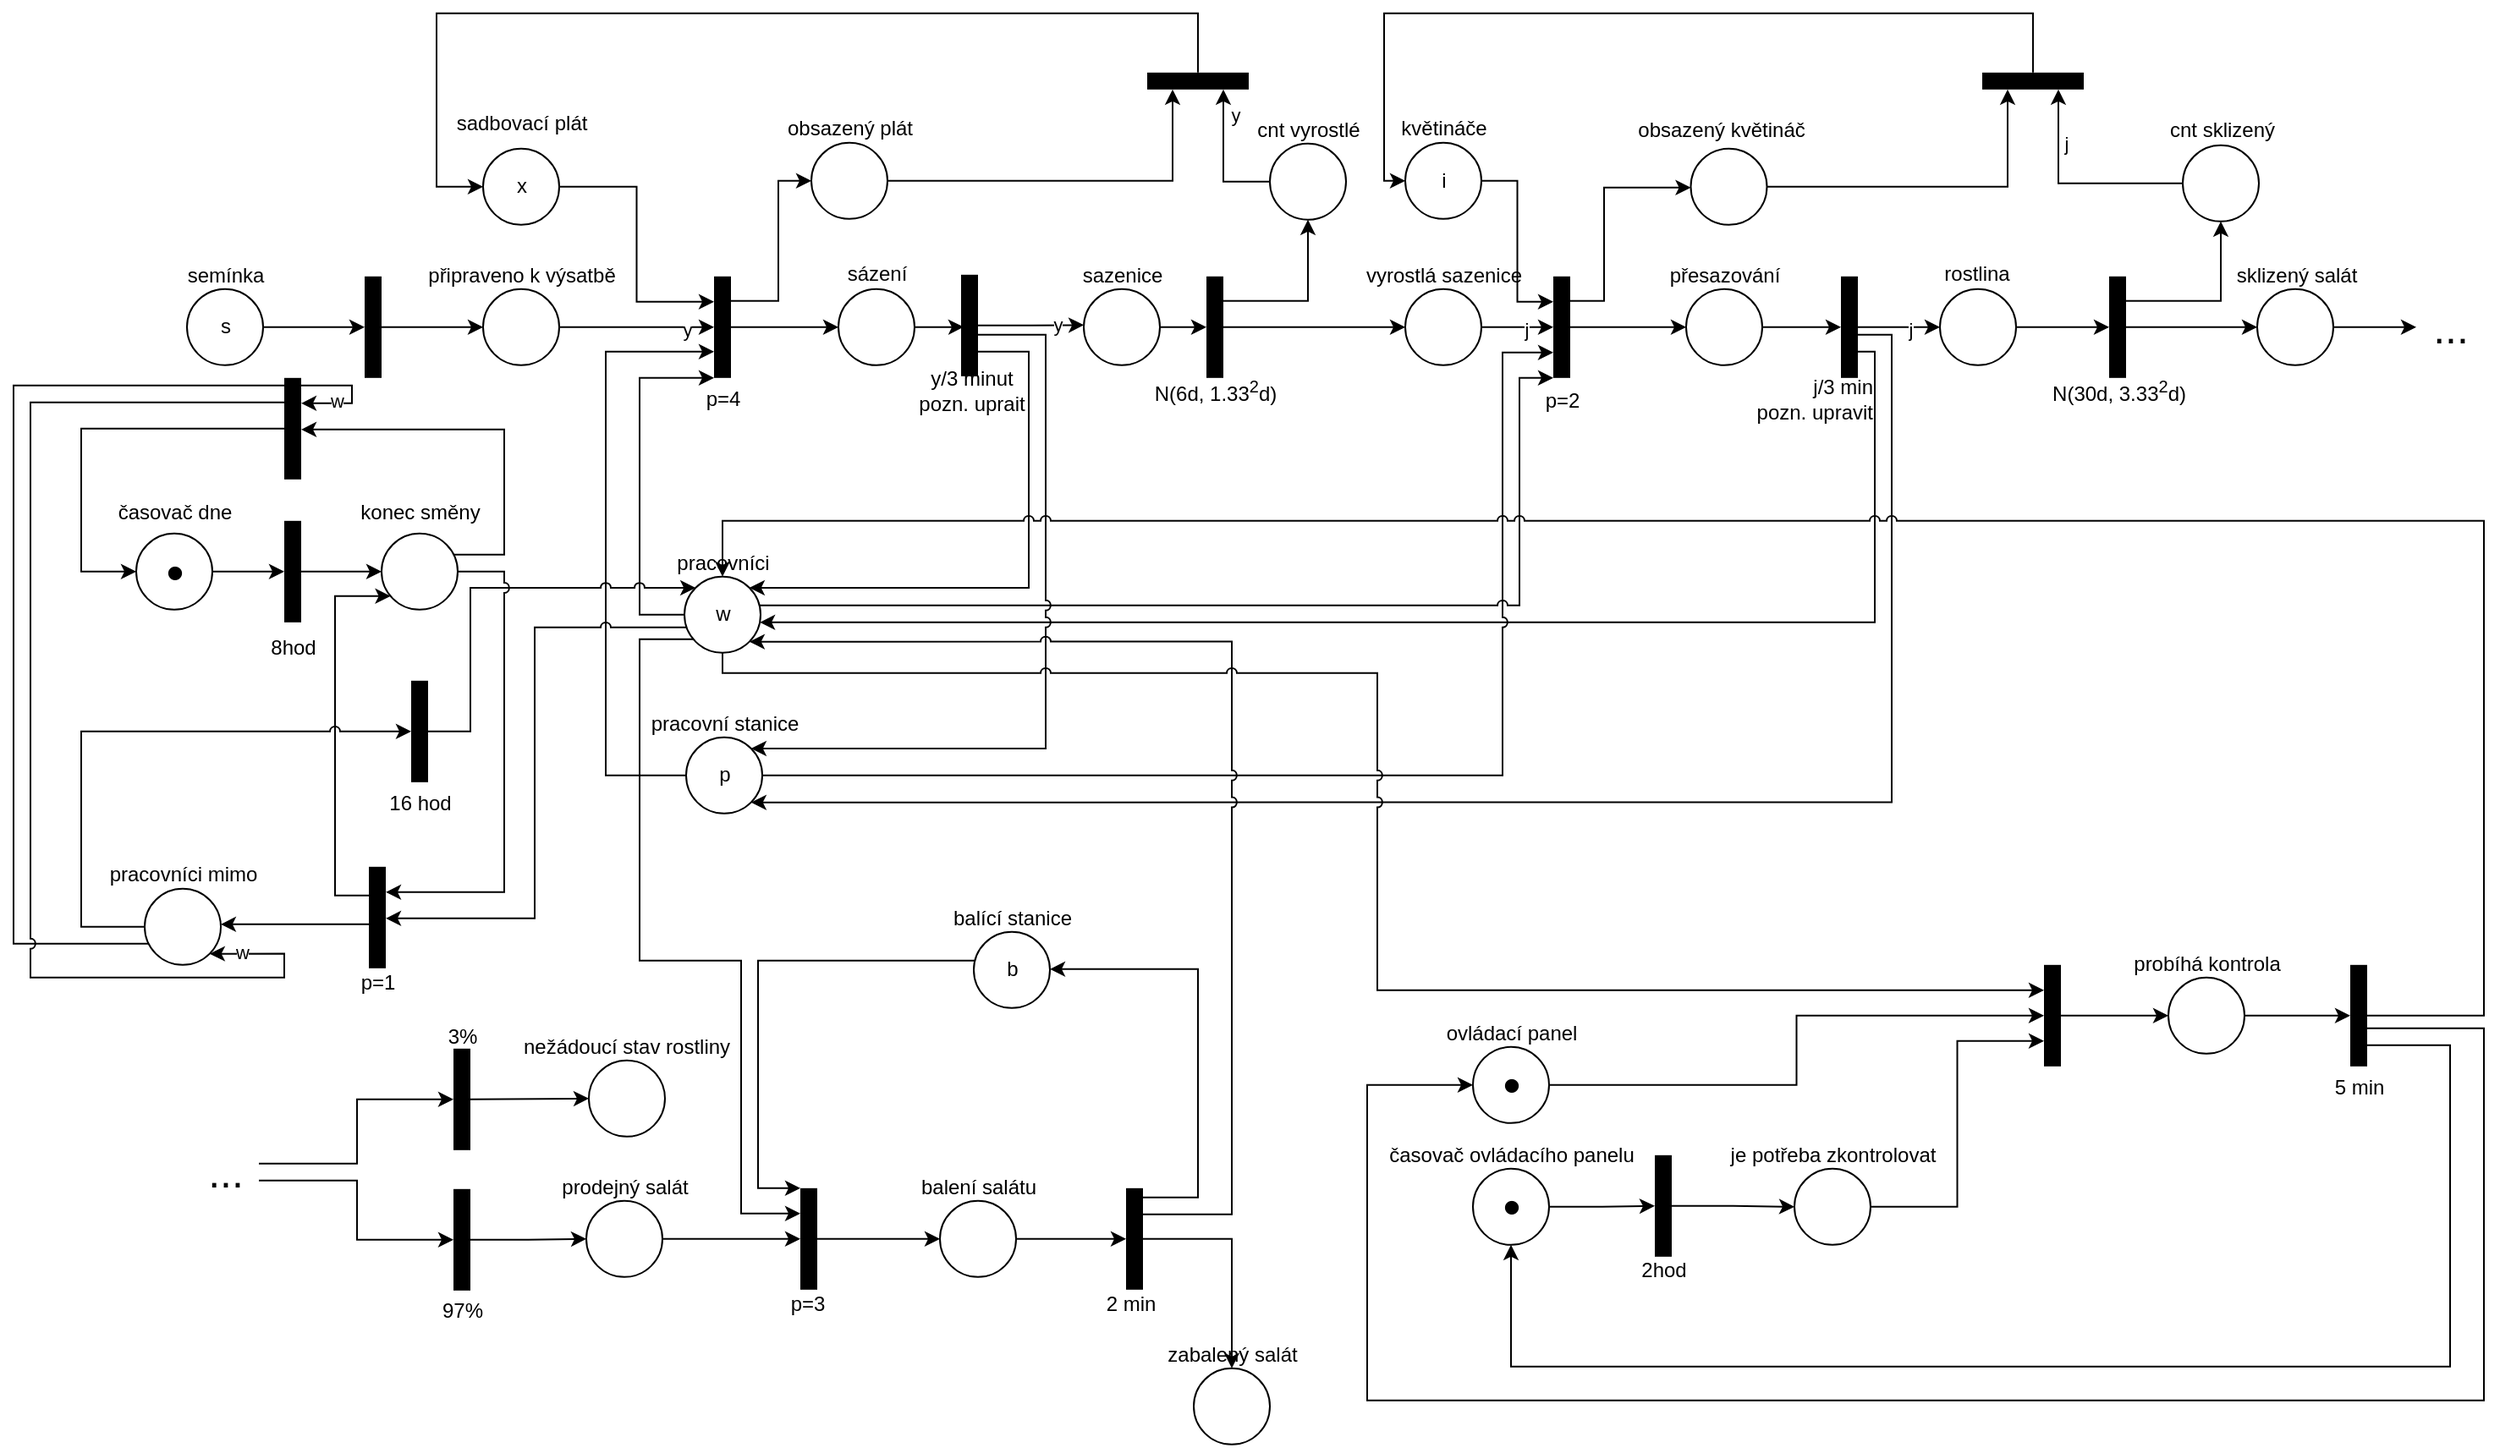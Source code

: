 <mxfile version="24.7.17">
  <diagram name="Page-1" id="SlOQxHc1ZeIWnJ3YO5iF">
    <mxGraphModel dx="2607" dy="1535" grid="1" gridSize="10" guides="1" tooltips="1" connect="1" arrows="1" fold="1" page="1" pageScale="1" pageWidth="827" pageHeight="1169" math="0" shadow="0">
      <root>
        <mxCell id="0" />
        <mxCell id="1" parent="0" />
        <mxCell id="0iJL2fDYfF9RaZBV5AV_-18" style="edgeStyle=orthogonalEdgeStyle;rounded=0;orthogonalLoop=1;jettySize=auto;html=1;entryX=0;entryY=0.5;entryDx=0;entryDy=0;" parent="1" source="9cqDlCr2pAgiw4tXtKMy-4" target="0iJL2fDYfF9RaZBV5AV_-17" edge="1">
          <mxGeometry relative="1" as="geometry" />
        </mxCell>
        <mxCell id="0iJL2fDYfF9RaZBV5AV_-23" value="y" style="edgeLabel;html=1;align=center;verticalAlign=middle;resizable=0;points=[];" parent="0iJL2fDYfF9RaZBV5AV_-18" vertex="1" connectable="0">
          <mxGeometry x="-0.13" y="1" relative="1" as="geometry">
            <mxPoint x="35" y="2" as="offset" />
          </mxGeometry>
        </mxCell>
        <mxCell id="0iJL2fDYfF9RaZBV5AV_-14" style="edgeStyle=orthogonalEdgeStyle;rounded=0;orthogonalLoop=1;jettySize=auto;html=1;entryX=0;entryY=0.5;entryDx=0;entryDy=0;" parent="1" source="0iJL2fDYfF9RaZBV5AV_-1" target="9cqDlCr2pAgiw4tXtKMy-4" edge="1">
          <mxGeometry relative="1" as="geometry" />
        </mxCell>
        <mxCell id="0iJL2fDYfF9RaZBV5AV_-1" value="" style="rounded=0;whiteSpace=wrap;html=1;strokeColor=none;fillColor=#000000;" parent="1" vertex="1">
          <mxGeometry x="297.5" y="317.41" width="10" height="60" as="geometry" />
        </mxCell>
        <mxCell id="0iJL2fDYfF9RaZBV5AV_-12" style="edgeStyle=orthogonalEdgeStyle;rounded=0;orthogonalLoop=1;jettySize=auto;html=1;entryX=0;entryY=0.5;entryDx=0;entryDy=0;" parent="1" source="0iJL2fDYfF9RaZBV5AV_-9" target="0iJL2fDYfF9RaZBV5AV_-1" edge="1">
          <mxGeometry relative="1" as="geometry" />
        </mxCell>
        <mxCell id="vZztJzxUSOSGPUS0iBEc-10" style="edgeStyle=orthogonalEdgeStyle;rounded=0;orthogonalLoop=1;jettySize=auto;html=1;entryX=0;entryY=0.5;entryDx=0;entryDy=0;" parent="1" source="0iJL2fDYfF9RaZBV5AV_-17" target="vZztJzxUSOSGPUS0iBEc-8" edge="1">
          <mxGeometry relative="1" as="geometry">
            <Array as="points">
              <mxPoint x="542" y="331.91" />
              <mxPoint x="542" y="260.91" />
            </Array>
          </mxGeometry>
        </mxCell>
        <mxCell id="5as_wL8MJanAbzhbl14y-26" style="edgeStyle=orthogonalEdgeStyle;rounded=0;orthogonalLoop=1;jettySize=auto;html=1;" parent="1" source="0iJL2fDYfF9RaZBV5AV_-17" target="5as_wL8MJanAbzhbl14y-20" edge="1">
          <mxGeometry relative="1" as="geometry" />
        </mxCell>
        <mxCell id="0iJL2fDYfF9RaZBV5AV_-17" value="" style="rounded=0;whiteSpace=wrap;html=1;strokeColor=none;fillColor=#000000;" parent="1" vertex="1">
          <mxGeometry x="504.0" y="317.41" width="10" height="60" as="geometry" />
        </mxCell>
        <mxCell id="0iJL2fDYfF9RaZBV5AV_-24" style="edgeStyle=orthogonalEdgeStyle;rounded=0;orthogonalLoop=1;jettySize=auto;html=1;entryX=0;entryY=0.25;entryDx=0;entryDy=0;" parent="1" source="0iJL2fDYfF9RaZBV5AV_-21" target="0iJL2fDYfF9RaZBV5AV_-17" edge="1">
          <mxGeometry relative="1" as="geometry" />
        </mxCell>
        <mxCell id="0iJL2fDYfF9RaZBV5AV_-36" style="edgeStyle=orthogonalEdgeStyle;rounded=0;orthogonalLoop=1;jettySize=auto;html=1;entryX=0;entryY=0.5;entryDx=0;entryDy=0;" parent="1" source="0iJL2fDYfF9RaZBV5AV_-31" target="0iJL2fDYfF9RaZBV5AV_-35" edge="1">
          <mxGeometry relative="1" as="geometry" />
        </mxCell>
        <mxCell id="vZztJzxUSOSGPUS0iBEc-70" style="edgeStyle=orthogonalEdgeStyle;rounded=0;orthogonalLoop=1;jettySize=auto;html=1;entryX=0.5;entryY=1;entryDx=0;entryDy=0;" parent="1" source="0iJL2fDYfF9RaZBV5AV_-31" target="vZztJzxUSOSGPUS0iBEc-66" edge="1">
          <mxGeometry relative="1" as="geometry">
            <Array as="points">
              <mxPoint x="855" y="331.91" />
            </Array>
          </mxGeometry>
        </mxCell>
        <mxCell id="0iJL2fDYfF9RaZBV5AV_-31" value="" style="rounded=0;whiteSpace=wrap;html=1;strokeColor=none;fillColor=#000000;" parent="1" vertex="1">
          <mxGeometry x="795" y="317.41" width="10" height="60" as="geometry" />
        </mxCell>
        <mxCell id="0iJL2fDYfF9RaZBV5AV_-34" value="N(6d, 1.33&lt;sup&gt;2&lt;/sup&gt;d)" style="text;html=1;align=center;verticalAlign=middle;resizable=0;points=[];autosize=1;strokeColor=none;fillColor=none;" parent="1" vertex="1">
          <mxGeometry x="750" y="369.91" width="100" height="30" as="geometry" />
        </mxCell>
        <mxCell id="0iJL2fDYfF9RaZBV5AV_-39" style="edgeStyle=orthogonalEdgeStyle;rounded=0;orthogonalLoop=1;jettySize=auto;html=1;entryX=0;entryY=0.5;entryDx=0;entryDy=0;" parent="1" source="0iJL2fDYfF9RaZBV5AV_-35" target="0iJL2fDYfF9RaZBV5AV_-38" edge="1">
          <mxGeometry relative="1" as="geometry" />
        </mxCell>
        <mxCell id="vZztJzxUSOSGPUS0iBEc-75" value="j" style="edgeLabel;html=1;align=center;verticalAlign=middle;resizable=0;points=[];" parent="0iJL2fDYfF9RaZBV5AV_-39" vertex="1" connectable="0">
          <mxGeometry x="0.142" y="2" relative="1" as="geometry">
            <mxPoint x="2" y="3" as="offset" />
          </mxGeometry>
        </mxCell>
        <mxCell id="5as_wL8MJanAbzhbl14y-39" style="edgeStyle=orthogonalEdgeStyle;rounded=0;orthogonalLoop=1;jettySize=auto;html=1;" parent="1" source="0iJL2fDYfF9RaZBV5AV_-38" target="vZztJzxUSOSGPUS0iBEc-39" edge="1">
          <mxGeometry relative="1" as="geometry">
            <Array as="points">
              <mxPoint x="1030" y="331.91" />
              <mxPoint x="1030" y="264.91" />
            </Array>
          </mxGeometry>
        </mxCell>
        <mxCell id="5as_wL8MJanAbzhbl14y-41" style="edgeStyle=orthogonalEdgeStyle;rounded=0;orthogonalLoop=1;jettySize=auto;html=1;" parent="1" source="0iJL2fDYfF9RaZBV5AV_-38" target="5as_wL8MJanAbzhbl14y-37" edge="1">
          <mxGeometry relative="1" as="geometry" />
        </mxCell>
        <mxCell id="0iJL2fDYfF9RaZBV5AV_-38" value="" style="rounded=0;whiteSpace=wrap;html=1;strokeColor=none;fillColor=#000000;" parent="1" vertex="1">
          <mxGeometry x="1000" y="317.41" width="10" height="60" as="geometry" />
        </mxCell>
        <mxCell id="0iJL2fDYfF9RaZBV5AV_-42" style="edgeStyle=orthogonalEdgeStyle;rounded=0;orthogonalLoop=1;jettySize=auto;html=1;entryX=0;entryY=0.25;entryDx=0;entryDy=0;" parent="1" source="0iJL2fDYfF9RaZBV5AV_-40" target="0iJL2fDYfF9RaZBV5AV_-38" edge="1">
          <mxGeometry relative="1" as="geometry" />
        </mxCell>
        <mxCell id="0iJL2fDYfF9RaZBV5AV_-56" value="" style="group" parent="1" vertex="1" connectable="0">
          <mxGeometry x="900" y="215.41" width="70" height="68" as="geometry" />
        </mxCell>
        <mxCell id="0iJL2fDYfF9RaZBV5AV_-40" value="i" style="ellipse;whiteSpace=wrap;html=1;aspect=fixed;" parent="0iJL2fDYfF9RaZBV5AV_-56" vertex="1">
          <mxGeometry x="12.5" y="23" width="45" height="45" as="geometry" />
        </mxCell>
        <mxCell id="0iJL2fDYfF9RaZBV5AV_-41" value="květináče" style="text;html=1;align=center;verticalAlign=middle;resizable=0;points=[];autosize=1;strokeColor=none;fillColor=none;" parent="0iJL2fDYfF9RaZBV5AV_-56" vertex="1">
          <mxGeometry width="70" height="30" as="geometry" />
        </mxCell>
        <mxCell id="0iJL2fDYfF9RaZBV5AV_-60" value="" style="group" parent="1" vertex="1" connectable="0">
          <mxGeometry x="325" y="301.91" width="130" height="68" as="geometry" />
        </mxCell>
        <mxCell id="9cqDlCr2pAgiw4tXtKMy-4" value="" style="ellipse;whiteSpace=wrap;html=1;aspect=fixed;" parent="0iJL2fDYfF9RaZBV5AV_-60" vertex="1">
          <mxGeometry x="42.5" y="23" width="45" height="45" as="geometry" />
        </mxCell>
        <mxCell id="0iJL2fDYfF9RaZBV5AV_-15" value="připraveno k výsatbě" style="text;html=1;align=center;verticalAlign=middle;resizable=0;points=[];autosize=1;strokeColor=none;fillColor=none;" parent="0iJL2fDYfF9RaZBV5AV_-60" vertex="1">
          <mxGeometry width="130" height="30" as="geometry" />
        </mxCell>
        <mxCell id="0iJL2fDYfF9RaZBV5AV_-61" value="" style="group" parent="1" vertex="1" connectable="0">
          <mxGeometry x="340" y="211.91" width="100" height="75" as="geometry" />
        </mxCell>
        <mxCell id="0iJL2fDYfF9RaZBV5AV_-21" value="x" style="ellipse;whiteSpace=wrap;html=1;aspect=fixed;" parent="0iJL2fDYfF9RaZBV5AV_-61" vertex="1">
          <mxGeometry x="27.5" y="30" width="45" height="45" as="geometry" />
        </mxCell>
        <mxCell id="0iJL2fDYfF9RaZBV5AV_-22" value="sadbovací plát" style="text;html=1;align=center;verticalAlign=middle;resizable=0;points=[];autosize=1;strokeColor=none;fillColor=none;" parent="0iJL2fDYfF9RaZBV5AV_-61" vertex="1">
          <mxGeometry width="100" height="30" as="geometry" />
        </mxCell>
        <mxCell id="0iJL2fDYfF9RaZBV5AV_-62" value="" style="group" parent="1" vertex="1" connectable="0">
          <mxGeometry x="180" y="301.91" width="70" height="68" as="geometry" />
        </mxCell>
        <mxCell id="0iJL2fDYfF9RaZBV5AV_-9" value="s" style="ellipse;whiteSpace=wrap;html=1;aspect=fixed;" parent="0iJL2fDYfF9RaZBV5AV_-62" vertex="1">
          <mxGeometry x="12.5" y="23" width="45" height="45" as="geometry" />
        </mxCell>
        <mxCell id="0iJL2fDYfF9RaZBV5AV_-13" value="semínka" style="text;html=1;align=center;verticalAlign=middle;resizable=0;points=[];autosize=1;strokeColor=none;fillColor=none;" parent="0iJL2fDYfF9RaZBV5AV_-62" vertex="1">
          <mxGeometry width="70" height="30" as="geometry" />
        </mxCell>
        <mxCell id="vZztJzxUSOSGPUS0iBEc-7" value="" style="group" parent="1" vertex="1" connectable="0">
          <mxGeometry x="549" y="215.41" width="85" height="68" as="geometry" />
        </mxCell>
        <mxCell id="vZztJzxUSOSGPUS0iBEc-8" value="" style="ellipse;whiteSpace=wrap;html=1;aspect=fixed;" parent="vZztJzxUSOSGPUS0iBEc-7" vertex="1">
          <mxGeometry x="12.5" y="23" width="45" height="45" as="geometry" />
        </mxCell>
        <mxCell id="vZztJzxUSOSGPUS0iBEc-9" value="obsazený plát" style="text;html=1;align=center;verticalAlign=middle;resizable=0;points=[];autosize=1;strokeColor=none;fillColor=none;" parent="vZztJzxUSOSGPUS0iBEc-7" vertex="1">
          <mxGeometry x="-15" width="100" height="30" as="geometry" />
        </mxCell>
        <mxCell id="vZztJzxUSOSGPUS0iBEc-34" style="edgeStyle=orthogonalEdgeStyle;rounded=0;orthogonalLoop=1;jettySize=auto;html=1;entryX=0;entryY=0.5;entryDx=0;entryDy=0;" parent="1" source="vZztJzxUSOSGPUS0iBEc-21" target="0iJL2fDYfF9RaZBV5AV_-21" edge="1">
          <mxGeometry relative="1" as="geometry">
            <Array as="points">
              <mxPoint x="790" y="161.91" />
              <mxPoint x="340" y="161.91" />
              <mxPoint x="340" y="264.91" />
            </Array>
          </mxGeometry>
        </mxCell>
        <mxCell id="vZztJzxUSOSGPUS0iBEc-22" style="edgeStyle=orthogonalEdgeStyle;rounded=0;orthogonalLoop=1;jettySize=auto;html=1;entryX=1;entryY=0.75;entryDx=0;entryDy=0;" parent="1" source="vZztJzxUSOSGPUS0iBEc-8" target="vZztJzxUSOSGPUS0iBEc-21" edge="1">
          <mxGeometry relative="1" as="geometry" />
        </mxCell>
        <mxCell id="vZztJzxUSOSGPUS0iBEc-41" value="" style="group" parent="1" vertex="1" connectable="0">
          <mxGeometry x="1030" y="216.41" width="140" height="70.5" as="geometry" />
        </mxCell>
        <mxCell id="vZztJzxUSOSGPUS0iBEc-40" value="obsazený květináč" style="text;html=1;align=center;verticalAlign=middle;resizable=0;points=[];autosize=1;strokeColor=none;fillColor=none;" parent="vZztJzxUSOSGPUS0iBEc-41" vertex="1">
          <mxGeometry x="8.667" width="120" height="30" as="geometry" />
        </mxCell>
        <mxCell id="vZztJzxUSOSGPUS0iBEc-39" value="" style="ellipse;whiteSpace=wrap;html=1;aspect=fixed;" parent="vZztJzxUSOSGPUS0iBEc-41" vertex="1">
          <mxGeometry x="51.252" y="25.5" width="45" height="45" as="geometry" />
        </mxCell>
        <mxCell id="5as_wL8MJanAbzhbl14y-35" style="edgeStyle=orthogonalEdgeStyle;rounded=0;orthogonalLoop=1;jettySize=auto;html=1;" parent="1" source="vZztJzxUSOSGPUS0iBEc-43" target="0iJL2fDYfF9RaZBV5AV_-40" edge="1">
          <mxGeometry relative="1" as="geometry">
            <Array as="points">
              <mxPoint x="1283" y="161.91" />
              <mxPoint x="900" y="161.91" />
              <mxPoint x="900" y="260.91" />
            </Array>
          </mxGeometry>
        </mxCell>
        <mxCell id="vZztJzxUSOSGPUS0iBEc-43" value="" style="rounded=0;whiteSpace=wrap;html=1;strokeColor=none;fillColor=#000000;rotation=90;" parent="1" vertex="1">
          <mxGeometry x="1278.5" y="171.91" width="10" height="60" as="geometry" />
        </mxCell>
        <mxCell id="vZztJzxUSOSGPUS0iBEc-44" style="edgeStyle=orthogonalEdgeStyle;rounded=0;orthogonalLoop=1;jettySize=auto;html=1;entryX=1;entryY=0.75;entryDx=0;entryDy=0;" parent="1" source="vZztJzxUSOSGPUS0iBEc-39" target="vZztJzxUSOSGPUS0iBEc-43" edge="1">
          <mxGeometry relative="1" as="geometry" />
        </mxCell>
        <mxCell id="vZztJzxUSOSGPUS0iBEc-57" style="edgeStyle=orthogonalEdgeStyle;rounded=0;orthogonalLoop=1;jettySize=auto;html=1;entryX=1;entryY=0.25;entryDx=0;entryDy=0;" parent="1" source="vZztJzxUSOSGPUS0iBEc-54" target="vZztJzxUSOSGPUS0iBEc-43" edge="1">
          <mxGeometry relative="1" as="geometry" />
        </mxCell>
        <mxCell id="vZztJzxUSOSGPUS0iBEc-76" value="j" style="edgeLabel;html=1;align=center;verticalAlign=middle;resizable=0;points=[];" parent="vZztJzxUSOSGPUS0iBEc-57" vertex="1" connectable="0">
          <mxGeometry x="0.478" y="-1" relative="1" as="geometry">
            <mxPoint x="3" y="-2" as="offset" />
          </mxGeometry>
        </mxCell>
        <mxCell id="vZztJzxUSOSGPUS0iBEc-60" value="" style="group" parent="1" vertex="1" connectable="0">
          <mxGeometry x="620" y="185.41" width="90" height="35" as="geometry" />
        </mxCell>
        <mxCell id="vZztJzxUSOSGPUS0iBEc-21" value="" style="rounded=0;whiteSpace=wrap;html=1;strokeColor=none;fillColor=#000000;rotation=90;" parent="vZztJzxUSOSGPUS0iBEc-60" vertex="1">
          <mxGeometry x="165" y="-13.5" width="10" height="60" as="geometry" />
        </mxCell>
        <mxCell id="vZztJzxUSOSGPUS0iBEc-65" value="" style="group" parent="1" vertex="1" connectable="0">
          <mxGeometry x="820" y="215.91" width="85" height="68" as="geometry" />
        </mxCell>
        <mxCell id="vZztJzxUSOSGPUS0iBEc-66" value="" style="ellipse;whiteSpace=wrap;html=1;aspect=fixed;" parent="vZztJzxUSOSGPUS0iBEc-65" vertex="1">
          <mxGeometry x="12.5" y="23" width="45" height="45" as="geometry" />
        </mxCell>
        <mxCell id="vZztJzxUSOSGPUS0iBEc-67" value="cnt vyrostlé" style="text;html=1;align=center;verticalAlign=middle;resizable=0;points=[];autosize=1;strokeColor=none;fillColor=none;" parent="vZztJzxUSOSGPUS0iBEc-65" vertex="1">
          <mxGeometry x="-5" width="80" height="30" as="geometry" />
        </mxCell>
        <mxCell id="vZztJzxUSOSGPUS0iBEc-71" style="edgeStyle=orthogonalEdgeStyle;rounded=0;orthogonalLoop=1;jettySize=auto;html=1;entryX=1;entryY=0.25;entryDx=0;entryDy=0;" parent="1" source="vZztJzxUSOSGPUS0iBEc-66" target="vZztJzxUSOSGPUS0iBEc-21" edge="1">
          <mxGeometry relative="1" as="geometry" />
        </mxCell>
        <mxCell id="vZztJzxUSOSGPUS0iBEc-72" value="y" style="edgeLabel;html=1;align=center;verticalAlign=middle;resizable=0;points=[];" parent="vZztJzxUSOSGPUS0iBEc-71" vertex="1" connectable="0">
          <mxGeometry x="0.582" relative="1" as="geometry">
            <mxPoint x="7" y="-2" as="offset" />
          </mxGeometry>
        </mxCell>
        <mxCell id="5as_wL8MJanAbzhbl14y-1" value="" style="group" parent="1" vertex="1" connectable="0">
          <mxGeometry x="469" y="471.91" width="80" height="68" as="geometry" />
        </mxCell>
        <mxCell id="5as_wL8MJanAbzhbl14y-2" value="w" style="ellipse;whiteSpace=wrap;html=1;aspect=fixed;" parent="5as_wL8MJanAbzhbl14y-1" vertex="1">
          <mxGeometry x="17.5" y="23" width="45" height="45" as="geometry" />
        </mxCell>
        <mxCell id="5as_wL8MJanAbzhbl14y-3" value="pracovníci" style="text;html=1;align=center;verticalAlign=middle;resizable=0;points=[];autosize=1;strokeColor=none;fillColor=none;" parent="5as_wL8MJanAbzhbl14y-1" vertex="1">
          <mxGeometry width="80" height="30" as="geometry" />
        </mxCell>
        <mxCell id="5as_wL8MJanAbzhbl14y-6" value="p=2" style="text;html=1;align=center;verticalAlign=middle;resizable=0;points=[];autosize=1;strokeColor=none;fillColor=none;" parent="1" vertex="1">
          <mxGeometry x="985" y="375.91" width="40" height="30" as="geometry" />
        </mxCell>
        <mxCell id="5as_wL8MJanAbzhbl14y-15" value="" style="group" parent="1" vertex="1" connectable="0">
          <mxGeometry x="710" y="301.91" width="85" height="68" as="geometry" />
        </mxCell>
        <mxCell id="5as_wL8MJanAbzhbl14y-16" value="" style="ellipse;whiteSpace=wrap;html=1;aspect=fixed;" parent="5as_wL8MJanAbzhbl14y-15" vertex="1">
          <mxGeometry x="12.5" y="23" width="45" height="45" as="geometry" />
        </mxCell>
        <mxCell id="5as_wL8MJanAbzhbl14y-17" value="sazenice" style="text;html=1;align=center;verticalAlign=middle;resizable=0;points=[];autosize=1;strokeColor=none;fillColor=none;" parent="5as_wL8MJanAbzhbl14y-15" vertex="1">
          <mxGeometry width="70" height="30" as="geometry" />
        </mxCell>
        <mxCell id="5as_wL8MJanAbzhbl14y-18" style="edgeStyle=orthogonalEdgeStyle;rounded=0;orthogonalLoop=1;jettySize=auto;html=1;" parent="1" source="5as_wL8MJanAbzhbl14y-16" target="0iJL2fDYfF9RaZBV5AV_-31" edge="1">
          <mxGeometry relative="1" as="geometry" />
        </mxCell>
        <mxCell id="5as_wL8MJanAbzhbl14y-27" style="edgeStyle=orthogonalEdgeStyle;rounded=0;orthogonalLoop=1;jettySize=auto;html=1;entryX=1;entryY=0;entryDx=0;entryDy=0;jumpStyle=arc;" parent="1" source="5as_wL8MJanAbzhbl14y-22" target="5as_wL8MJanAbzhbl14y-2" edge="1">
          <mxGeometry relative="1" as="geometry">
            <Array as="points">
              <mxPoint x="690" y="361.91" />
              <mxPoint x="690" y="501.91" />
            </Array>
          </mxGeometry>
        </mxCell>
        <mxCell id="5as_wL8MJanAbzhbl14y-29" style="edgeStyle=orthogonalEdgeStyle;rounded=0;orthogonalLoop=1;jettySize=auto;html=1;entryX=0.001;entryY=0.472;entryDx=0;entryDy=0;entryPerimeter=0;" parent="1" source="5as_wL8MJanAbzhbl14y-22" target="5as_wL8MJanAbzhbl14y-16" edge="1">
          <mxGeometry relative="1" as="geometry" />
        </mxCell>
        <mxCell id="5as_wL8MJanAbzhbl14y-32" value="y" style="edgeLabel;html=1;align=center;verticalAlign=middle;resizable=0;points=[];" parent="5as_wL8MJanAbzhbl14y-29" vertex="1" connectable="0">
          <mxGeometry x="0.238" relative="1" as="geometry">
            <mxPoint x="8" as="offset" />
          </mxGeometry>
        </mxCell>
        <mxCell id="0iJL2fDYfF9RaZBV5AV_-52" style="edgeStyle=orthogonalEdgeStyle;rounded=0;orthogonalLoop=1;jettySize=auto;html=1;entryX=0;entryY=0.5;entryDx=0;entryDy=0;" parent="1" source="0iJL2fDYfF9RaZBV5AV_-45" target="0iJL2fDYfF9RaZBV5AV_-50" edge="1">
          <mxGeometry relative="1" as="geometry" />
        </mxCell>
        <mxCell id="0iJL2fDYfF9RaZBV5AV_-53" style="edgeStyle=orthogonalEdgeStyle;rounded=0;orthogonalLoop=1;jettySize=auto;html=1;entryX=0;entryY=0.5;entryDx=0;entryDy=0;" parent="1" source="0iJL2fDYfF9RaZBV5AV_-50" target="0iJL2fDYfF9RaZBV5AV_-49" edge="1">
          <mxGeometry relative="1" as="geometry" />
        </mxCell>
        <mxCell id="vZztJzxUSOSGPUS0iBEc-73" style="edgeStyle=orthogonalEdgeStyle;rounded=0;orthogonalLoop=1;jettySize=auto;html=1;" parent="1" source="0iJL2fDYfF9RaZBV5AV_-50" target="vZztJzxUSOSGPUS0iBEc-54" edge="1">
          <mxGeometry relative="1" as="geometry">
            <Array as="points">
              <mxPoint x="1394.5" y="331.91" />
            </Array>
          </mxGeometry>
        </mxCell>
        <mxCell id="0iJL2fDYfF9RaZBV5AV_-50" value="" style="rounded=0;whiteSpace=wrap;html=1;strokeColor=none;fillColor=#000000;" parent="1" vertex="1">
          <mxGeometry x="1328.5" y="317.41" width="10" height="60" as="geometry" />
        </mxCell>
        <mxCell id="0iJL2fDYfF9RaZBV5AV_-54" value="N(30d, 3.33&lt;sup&gt;2&lt;/sup&gt;d)" style="text;html=1;align=center;verticalAlign=middle;resizable=0;points=[];autosize=1;strokeColor=none;fillColor=none;" parent="1" vertex="1">
          <mxGeometry x="1283.5" y="369.91" width="100" height="30" as="geometry" />
        </mxCell>
        <mxCell id="0iJL2fDYfF9RaZBV5AV_-57" value="" style="group" parent="1" vertex="1" connectable="0">
          <mxGeometry x="1220" y="300.91" width="60" height="69" as="geometry" />
        </mxCell>
        <mxCell id="0iJL2fDYfF9RaZBV5AV_-45" value="" style="ellipse;whiteSpace=wrap;html=1;aspect=fixed;" parent="0iJL2fDYfF9RaZBV5AV_-57" vertex="1">
          <mxGeometry x="8.5" y="24" width="45" height="45" as="geometry" />
        </mxCell>
        <mxCell id="0iJL2fDYfF9RaZBV5AV_-48" value="rostlina" style="text;html=1;align=center;verticalAlign=middle;resizable=0;points=[];autosize=1;strokeColor=none;fillColor=none;" parent="0iJL2fDYfF9RaZBV5AV_-57" vertex="1">
          <mxGeometry width="60" height="30" as="geometry" />
        </mxCell>
        <mxCell id="0iJL2fDYfF9RaZBV5AV_-58" value="" style="group" parent="1" vertex="1" connectable="0">
          <mxGeometry x="1398.5" y="301.91" width="85" height="68" as="geometry" />
        </mxCell>
        <mxCell id="5as_wL8MJanAbzhbl14y-62" style="edgeStyle=orthogonalEdgeStyle;rounded=0;orthogonalLoop=1;jettySize=auto;html=1;" parent="0iJL2fDYfF9RaZBV5AV_-58" source="0iJL2fDYfF9RaZBV5AV_-49" edge="1">
          <mxGeometry relative="1" as="geometry">
            <mxPoint x="111.5" y="45.5" as="targetPoint" />
          </mxGeometry>
        </mxCell>
        <mxCell id="0iJL2fDYfF9RaZBV5AV_-49" value="" style="ellipse;whiteSpace=wrap;html=1;aspect=fixed;" parent="0iJL2fDYfF9RaZBV5AV_-58" vertex="1">
          <mxGeometry x="17.5" y="23" width="45" height="45" as="geometry" />
        </mxCell>
        <mxCell id="0iJL2fDYfF9RaZBV5AV_-51" value="sklizený salát" style="text;html=1;align=center;verticalAlign=middle;resizable=0;points=[];autosize=1;strokeColor=none;fillColor=none;" parent="0iJL2fDYfF9RaZBV5AV_-58" vertex="1">
          <mxGeometry x="-5" width="90" height="30" as="geometry" />
        </mxCell>
        <mxCell id="0iJL2fDYfF9RaZBV5AV_-83" style="edgeStyle=orthogonalEdgeStyle;rounded=0;orthogonalLoop=1;jettySize=auto;html=1;entryX=0;entryY=0.5;entryDx=0;entryDy=0;jumpStyle=arc;" parent="1" source="0iJL2fDYfF9RaZBV5AV_-72" target="0iJL2fDYfF9RaZBV5AV_-81" edge="1">
          <mxGeometry relative="1" as="geometry" />
        </mxCell>
        <mxCell id="0iJL2fDYfF9RaZBV5AV_-72" value="" style="rounded=0;whiteSpace=wrap;html=1;strokeColor=none;fillColor=#000000;" parent="1" vertex="1">
          <mxGeometry x="350" y="773.91" width="10" height="60" as="geometry" />
        </mxCell>
        <mxCell id="0iJL2fDYfF9RaZBV5AV_-87" style="edgeStyle=orthogonalEdgeStyle;rounded=0;orthogonalLoop=1;jettySize=auto;html=1;entryX=0;entryY=0.5;entryDx=0;entryDy=0;" parent="1" source="0iJL2fDYfF9RaZBV5AV_-73" target="0iJL2fDYfF9RaZBV5AV_-85" edge="1">
          <mxGeometry relative="1" as="geometry" />
        </mxCell>
        <mxCell id="0iJL2fDYfF9RaZBV5AV_-73" value="" style="rounded=0;whiteSpace=wrap;html=1;strokeColor=none;fillColor=#000000;" parent="1" vertex="1">
          <mxGeometry x="350" y="856.91" width="10" height="60" as="geometry" />
        </mxCell>
        <mxCell id="0iJL2fDYfF9RaZBV5AV_-76" value="3%" style="text;html=1;align=center;verticalAlign=middle;resizable=0;points=[];autosize=1;strokeColor=none;fillColor=none;" parent="1" vertex="1">
          <mxGeometry x="335" y="751.91" width="40" height="30" as="geometry" />
        </mxCell>
        <mxCell id="0iJL2fDYfF9RaZBV5AV_-77" value="97%" style="text;html=1;align=center;verticalAlign=middle;resizable=0;points=[];autosize=1;strokeColor=none;fillColor=none;" parent="1" vertex="1">
          <mxGeometry x="330" y="913.91" width="50" height="30" as="geometry" />
        </mxCell>
        <mxCell id="0iJL2fDYfF9RaZBV5AV_-80" value="" style="group" parent="1" vertex="1" connectable="0">
          <mxGeometry x="375" y="757.91" width="155" height="68" as="geometry" />
        </mxCell>
        <mxCell id="0iJL2fDYfF9RaZBV5AV_-81" value="" style="ellipse;whiteSpace=wrap;html=1;aspect=fixed;" parent="0iJL2fDYfF9RaZBV5AV_-80" vertex="1">
          <mxGeometry x="54.997" y="23" width="45" height="45" as="geometry" />
        </mxCell>
        <mxCell id="0iJL2fDYfF9RaZBV5AV_-82" value="nežádoucí stav rostliny" style="text;html=1;align=center;verticalAlign=middle;resizable=0;points=[];autosize=1;strokeColor=none;fillColor=none;" parent="0iJL2fDYfF9RaZBV5AV_-80" vertex="1">
          <mxGeometry x="2.496" width="150" height="30" as="geometry" />
        </mxCell>
        <mxCell id="0iJL2fDYfF9RaZBV5AV_-84" value="" style="group" parent="1" vertex="1" connectable="0">
          <mxGeometry x="411" y="840.91" width="90" height="68" as="geometry" />
        </mxCell>
        <mxCell id="0iJL2fDYfF9RaZBV5AV_-85" value="" style="ellipse;whiteSpace=wrap;html=1;aspect=fixed;" parent="0iJL2fDYfF9RaZBV5AV_-84" vertex="1">
          <mxGeometry x="17.5" y="23" width="45" height="45" as="geometry" />
        </mxCell>
        <mxCell id="0iJL2fDYfF9RaZBV5AV_-86" value="prodejný salát" style="text;html=1;align=center;verticalAlign=middle;resizable=0;points=[];autosize=1;strokeColor=none;fillColor=none;" parent="0iJL2fDYfF9RaZBV5AV_-84" vertex="1">
          <mxGeometry x="-10" width="100" height="30" as="geometry" />
        </mxCell>
        <mxCell id="5as_wL8MJanAbzhbl14y-76" style="edgeStyle=orthogonalEdgeStyle;rounded=0;orthogonalLoop=1;jettySize=auto;html=1;" parent="1" source="0iJL2fDYfF9RaZBV5AV_-89" target="5as_wL8MJanAbzhbl14y-74" edge="1">
          <mxGeometry relative="1" as="geometry" />
        </mxCell>
        <mxCell id="0iJL2fDYfF9RaZBV5AV_-89" value="" style="rounded=0;whiteSpace=wrap;html=1;strokeColor=none;fillColor=#000000;" parent="1" vertex="1">
          <mxGeometry x="555" y="856.41" width="10" height="60" as="geometry" />
        </mxCell>
        <mxCell id="0iJL2fDYfF9RaZBV5AV_-90" style="edgeStyle=orthogonalEdgeStyle;rounded=0;orthogonalLoop=1;jettySize=auto;html=1;entryX=0;entryY=0.5;entryDx=0;entryDy=0;" parent="1" source="0iJL2fDYfF9RaZBV5AV_-85" target="0iJL2fDYfF9RaZBV5AV_-89" edge="1">
          <mxGeometry relative="1" as="geometry" />
        </mxCell>
        <mxCell id="5as_wL8MJanAbzhbl14y-40" value="" style="group" parent="1" vertex="1" connectable="0">
          <mxGeometry x="1056" y="301.91" width="90" height="68" as="geometry" />
        </mxCell>
        <mxCell id="5as_wL8MJanAbzhbl14y-37" value="" style="ellipse;whiteSpace=wrap;html=1;aspect=fixed;" parent="5as_wL8MJanAbzhbl14y-40" vertex="1">
          <mxGeometry x="22.5" y="23" width="45" height="45" as="geometry" />
        </mxCell>
        <mxCell id="5as_wL8MJanAbzhbl14y-38" value="přesazování" style="text;html=1;align=center;verticalAlign=middle;resizable=0;points=[];autosize=1;strokeColor=none;fillColor=none;" parent="5as_wL8MJanAbzhbl14y-40" vertex="1">
          <mxGeometry width="90" height="30" as="geometry" />
        </mxCell>
        <mxCell id="5as_wL8MJanAbzhbl14y-47" style="edgeStyle=orthogonalEdgeStyle;rounded=0;orthogonalLoop=1;jettySize=auto;html=1;" parent="1" source="5as_wL8MJanAbzhbl14y-43" target="0iJL2fDYfF9RaZBV5AV_-45" edge="1">
          <mxGeometry relative="1" as="geometry" />
        </mxCell>
        <mxCell id="5as_wL8MJanAbzhbl14y-49" value="j" style="edgeLabel;html=1;align=center;verticalAlign=middle;resizable=0;points=[];" parent="5as_wL8MJanAbzhbl14y-47" vertex="1" connectable="0">
          <mxGeometry x="0.203" relative="1" as="geometry">
            <mxPoint x="2" y="1" as="offset" />
          </mxGeometry>
        </mxCell>
        <mxCell id="5as_wL8MJanAbzhbl14y-48" style="edgeStyle=orthogonalEdgeStyle;rounded=0;orthogonalLoop=1;jettySize=auto;html=1;jumpStyle=arc;" parent="1" source="5as_wL8MJanAbzhbl14y-43" target="5as_wL8MJanAbzhbl14y-2" edge="1">
          <mxGeometry relative="1" as="geometry">
            <Array as="points">
              <mxPoint x="1190" y="361.91" />
              <mxPoint x="1190" y="521.91" />
            </Array>
          </mxGeometry>
        </mxCell>
        <mxCell id="5as_wL8MJanAbzhbl14y-60" style="edgeStyle=orthogonalEdgeStyle;rounded=0;orthogonalLoop=1;jettySize=auto;html=1;entryX=1;entryY=1;entryDx=0;entryDy=0;jumpStyle=arc;" parent="1" source="5as_wL8MJanAbzhbl14y-43" target="5as_wL8MJanAbzhbl14y-51" edge="1">
          <mxGeometry relative="1" as="geometry">
            <Array as="points">
              <mxPoint x="1200" y="351.91" />
              <mxPoint x="1200" y="627.91" />
            </Array>
          </mxGeometry>
        </mxCell>
        <mxCell id="5as_wL8MJanAbzhbl14y-43" value="" style="rounded=0;whiteSpace=wrap;html=1;strokeColor=none;fillColor=#000000;" parent="1" vertex="1">
          <mxGeometry x="1170" y="317.41" width="10" height="60" as="geometry" />
        </mxCell>
        <mxCell id="5as_wL8MJanAbzhbl14y-46" style="edgeStyle=orthogonalEdgeStyle;rounded=0;orthogonalLoop=1;jettySize=auto;html=1;" parent="1" source="5as_wL8MJanAbzhbl14y-37" target="5as_wL8MJanAbzhbl14y-43" edge="1">
          <mxGeometry relative="1" as="geometry" />
        </mxCell>
        <mxCell id="5as_wL8MJanAbzhbl14y-50" value="" style="group" parent="1" vertex="1" connectable="0">
          <mxGeometry x="470" y="566.91" width="95" height="68" as="geometry" />
        </mxCell>
        <mxCell id="5as_wL8MJanAbzhbl14y-51" value="p" style="ellipse;whiteSpace=wrap;html=1;aspect=fixed;" parent="5as_wL8MJanAbzhbl14y-50" vertex="1">
          <mxGeometry x="17.5" y="23" width="45" height="45" as="geometry" />
        </mxCell>
        <mxCell id="5as_wL8MJanAbzhbl14y-52" value="pracovní stanice" style="text;html=1;align=center;verticalAlign=middle;resizable=0;points=[];autosize=1;strokeColor=none;fillColor=none;" parent="5as_wL8MJanAbzhbl14y-50" vertex="1">
          <mxGeometry x="-15" width="110" height="30" as="geometry" />
        </mxCell>
        <mxCell id="5as_wL8MJanAbzhbl14y-54" style="edgeStyle=orthogonalEdgeStyle;rounded=0;orthogonalLoop=1;jettySize=auto;html=1;entryX=0;entryY=0.75;entryDx=0;entryDy=0;" parent="1" source="5as_wL8MJanAbzhbl14y-51" target="0iJL2fDYfF9RaZBV5AV_-17" edge="1">
          <mxGeometry relative="1" as="geometry">
            <Array as="points">
              <mxPoint x="440" y="612.91" />
              <mxPoint x="440" y="361.91" />
              <mxPoint x="504.0" y="361.91" />
            </Array>
          </mxGeometry>
        </mxCell>
        <mxCell id="5as_wL8MJanAbzhbl14y-55" style="edgeStyle=orthogonalEdgeStyle;rounded=0;orthogonalLoop=1;jettySize=auto;html=1;entryX=0;entryY=1;entryDx=0;entryDy=0;" parent="1" source="5as_wL8MJanAbzhbl14y-2" target="0iJL2fDYfF9RaZBV5AV_-17" edge="1">
          <mxGeometry relative="1" as="geometry">
            <Array as="points">
              <mxPoint x="460" y="517.91" />
              <mxPoint x="460" y="377.91" />
            </Array>
          </mxGeometry>
        </mxCell>
        <mxCell id="5as_wL8MJanAbzhbl14y-57" style="edgeStyle=orthogonalEdgeStyle;rounded=0;orthogonalLoop=1;jettySize=auto;html=1;entryX=0;entryY=0.75;entryDx=0;entryDy=0;jumpStyle=arc;" parent="1" source="5as_wL8MJanAbzhbl14y-51" target="0iJL2fDYfF9RaZBV5AV_-38" edge="1">
          <mxGeometry relative="1" as="geometry">
            <Array as="points">
              <mxPoint x="970" y="611.91" />
              <mxPoint x="970" y="361.91" />
            </Array>
          </mxGeometry>
        </mxCell>
        <mxCell id="5as_wL8MJanAbzhbl14y-58" style="edgeStyle=orthogonalEdgeStyle;rounded=0;orthogonalLoop=1;jettySize=auto;html=1;entryX=0;entryY=1;entryDx=0;entryDy=0;jumpStyle=arc;" parent="1" source="5as_wL8MJanAbzhbl14y-2" target="0iJL2fDYfF9RaZBV5AV_-38" edge="1">
          <mxGeometry relative="1" as="geometry">
            <Array as="points">
              <mxPoint x="980" y="511.91" />
              <mxPoint x="980" y="377.91" />
            </Array>
          </mxGeometry>
        </mxCell>
        <mxCell id="5as_wL8MJanAbzhbl14y-59" style="edgeStyle=orthogonalEdgeStyle;rounded=0;orthogonalLoop=1;jettySize=auto;html=1;entryX=1;entryY=0;entryDx=0;entryDy=0;jumpStyle=arc;" parent="1" source="5as_wL8MJanAbzhbl14y-22" target="5as_wL8MJanAbzhbl14y-51" edge="1">
          <mxGeometry relative="1" as="geometry">
            <Array as="points">
              <mxPoint x="700" y="351.91" />
              <mxPoint x="700" y="596.91" />
            </Array>
          </mxGeometry>
        </mxCell>
        <mxCell id="5as_wL8MJanAbzhbl14y-63" value="&lt;font style=&quot;font-size: 25px;&quot;&gt;...&lt;/font&gt;" style="text;html=1;align=center;verticalAlign=middle;resizable=0;points=[];autosize=1;strokeColor=none;fillColor=none;" parent="1" vertex="1">
          <mxGeometry x="1510" y="327.41" width="40" height="40" as="geometry" />
        </mxCell>
        <mxCell id="5as_wL8MJanAbzhbl14y-65" style="edgeStyle=orthogonalEdgeStyle;rounded=0;orthogonalLoop=1;jettySize=auto;html=1;entryX=0;entryY=0.5;entryDx=0;entryDy=0;" parent="1" source="5as_wL8MJanAbzhbl14y-64" target="0iJL2fDYfF9RaZBV5AV_-72" edge="1">
          <mxGeometry relative="1" as="geometry">
            <Array as="points">
              <mxPoint x="293" y="841.91" />
              <mxPoint x="293" y="803.91" />
            </Array>
          </mxGeometry>
        </mxCell>
        <mxCell id="5as_wL8MJanAbzhbl14y-66" style="edgeStyle=orthogonalEdgeStyle;rounded=0;orthogonalLoop=1;jettySize=auto;html=1;" parent="1" source="5as_wL8MJanAbzhbl14y-64" target="0iJL2fDYfF9RaZBV5AV_-73" edge="1">
          <mxGeometry relative="1" as="geometry">
            <Array as="points">
              <mxPoint x="293" y="851.91" />
              <mxPoint x="293" y="886.91" />
            </Array>
          </mxGeometry>
        </mxCell>
        <mxCell id="5as_wL8MJanAbzhbl14y-64" value="&lt;font style=&quot;font-size: 25px;&quot;&gt;...&lt;/font&gt;" style="text;html=1;align=center;verticalAlign=middle;resizable=0;points=[];autosize=1;strokeColor=none;fillColor=none;" parent="1" vertex="1">
          <mxGeometry x="195" y="825.91" width="40" height="40" as="geometry" />
        </mxCell>
        <mxCell id="5as_wL8MJanAbzhbl14y-67" value="" style="group" parent="1" vertex="1" connectable="0">
          <mxGeometry x="640" y="681.91" width="95" height="68" as="geometry" />
        </mxCell>
        <mxCell id="5as_wL8MJanAbzhbl14y-68" value="b" style="ellipse;whiteSpace=wrap;html=1;aspect=fixed;" parent="5as_wL8MJanAbzhbl14y-67" vertex="1">
          <mxGeometry x="17.5" y="23" width="45" height="45" as="geometry" />
        </mxCell>
        <mxCell id="5as_wL8MJanAbzhbl14y-69" value="balící stanice" style="text;html=1;align=center;verticalAlign=middle;resizable=0;points=[];autosize=1;strokeColor=none;fillColor=none;" parent="5as_wL8MJanAbzhbl14y-67" vertex="1">
          <mxGeometry x="-5" width="90" height="30" as="geometry" />
        </mxCell>
        <mxCell id="5as_wL8MJanAbzhbl14y-70" value="j/3 min&lt;br&gt;pozn. upravit" style="text;html=1;align=right;verticalAlign=middle;resizable=0;points=[];autosize=1;strokeColor=none;fillColor=none;" parent="1" vertex="1">
          <mxGeometry x="1100" y="369.91" width="90" height="40" as="geometry" />
        </mxCell>
        <mxCell id="5as_wL8MJanAbzhbl14y-71" style="edgeStyle=orthogonalEdgeStyle;rounded=0;orthogonalLoop=1;jettySize=auto;html=1;entryX=0;entryY=0.25;entryDx=0;entryDy=0;" parent="1" source="5as_wL8MJanAbzhbl14y-2" target="0iJL2fDYfF9RaZBV5AV_-89" edge="1">
          <mxGeometry relative="1" as="geometry">
            <Array as="points">
              <mxPoint x="460" y="531.91" />
              <mxPoint x="460" y="721.91" />
              <mxPoint x="520" y="721.91" />
              <mxPoint x="520" y="871.91" />
            </Array>
          </mxGeometry>
        </mxCell>
        <mxCell id="5as_wL8MJanAbzhbl14y-72" style="edgeStyle=orthogonalEdgeStyle;rounded=0;orthogonalLoop=1;jettySize=auto;html=1;entryX=0;entryY=0;entryDx=0;entryDy=0;" parent="1" source="5as_wL8MJanAbzhbl14y-68" target="0iJL2fDYfF9RaZBV5AV_-89" edge="1">
          <mxGeometry relative="1" as="geometry">
            <Array as="points">
              <mxPoint x="530" y="721.91" />
              <mxPoint x="530" y="856.91" />
            </Array>
          </mxGeometry>
        </mxCell>
        <mxCell id="5as_wL8MJanAbzhbl14y-73" value="" style="group" parent="1" vertex="1" connectable="0">
          <mxGeometry x="620" y="840.91" width="90" height="68" as="geometry" />
        </mxCell>
        <mxCell id="5as_wL8MJanAbzhbl14y-74" value="" style="ellipse;whiteSpace=wrap;html=1;aspect=fixed;" parent="5as_wL8MJanAbzhbl14y-73" vertex="1">
          <mxGeometry x="17.5" y="23" width="45" height="45" as="geometry" />
        </mxCell>
        <mxCell id="5as_wL8MJanAbzhbl14y-75" value="balení salátu" style="text;html=1;align=center;verticalAlign=middle;resizable=0;points=[];autosize=1;strokeColor=none;fillColor=none;" parent="5as_wL8MJanAbzhbl14y-73" vertex="1">
          <mxGeometry x="-5" width="90" height="30" as="geometry" />
        </mxCell>
        <mxCell id="5as_wL8MJanAbzhbl14y-81" style="edgeStyle=orthogonalEdgeStyle;rounded=0;orthogonalLoop=1;jettySize=auto;html=1;" parent="1" source="5as_wL8MJanAbzhbl14y-78" target="5as_wL8MJanAbzhbl14y-68" edge="1">
          <mxGeometry relative="1" as="geometry">
            <Array as="points">
              <mxPoint x="790" y="861.91" />
              <mxPoint x="790" y="726.91" />
            </Array>
          </mxGeometry>
        </mxCell>
        <mxCell id="5as_wL8MJanAbzhbl14y-82" style="edgeStyle=orthogonalEdgeStyle;rounded=0;orthogonalLoop=1;jettySize=auto;html=1;entryX=1;entryY=1;entryDx=0;entryDy=0;jumpStyle=arc;" parent="1" source="5as_wL8MJanAbzhbl14y-78" target="5as_wL8MJanAbzhbl14y-2" edge="1">
          <mxGeometry relative="1" as="geometry">
            <Array as="points">
              <mxPoint x="810" y="871.91" />
              <mxPoint x="810" y="532.91" />
            </Array>
          </mxGeometry>
        </mxCell>
        <mxCell id="5as_wL8MJanAbzhbl14y-90" style="edgeStyle=orthogonalEdgeStyle;rounded=0;orthogonalLoop=1;jettySize=auto;html=1;" parent="1" source="5as_wL8MJanAbzhbl14y-78" target="5as_wL8MJanAbzhbl14y-87" edge="1">
          <mxGeometry relative="1" as="geometry" />
        </mxCell>
        <mxCell id="5as_wL8MJanAbzhbl14y-78" value="" style="rounded=0;whiteSpace=wrap;html=1;strokeColor=none;fillColor=#000000;" parent="1" vertex="1">
          <mxGeometry x="747.5" y="856.41" width="10" height="60" as="geometry" />
        </mxCell>
        <mxCell id="5as_wL8MJanAbzhbl14y-79" style="edgeStyle=orthogonalEdgeStyle;rounded=0;orthogonalLoop=1;jettySize=auto;html=1;" parent="1" source="5as_wL8MJanAbzhbl14y-74" target="5as_wL8MJanAbzhbl14y-78" edge="1">
          <mxGeometry relative="1" as="geometry" />
        </mxCell>
        <mxCell id="5as_wL8MJanAbzhbl14y-80" value="2 min" style="text;html=1;align=center;verticalAlign=middle;resizable=0;points=[];autosize=1;strokeColor=none;fillColor=none;" parent="1" vertex="1">
          <mxGeometry x="725" y="909.91" width="50" height="30" as="geometry" />
        </mxCell>
        <mxCell id="5as_wL8MJanAbzhbl14y-83" value="" style="group" parent="1" vertex="1" connectable="0">
          <mxGeometry x="1349.5" y="215.91" width="90" height="69" as="geometry" />
        </mxCell>
        <mxCell id="vZztJzxUSOSGPUS0iBEc-54" value="" style="ellipse;whiteSpace=wrap;html=1;aspect=fixed;" parent="5as_wL8MJanAbzhbl14y-83" vertex="1">
          <mxGeometry x="22.5" y="24" width="45" height="45" as="geometry" />
        </mxCell>
        <mxCell id="vZztJzxUSOSGPUS0iBEc-55" value="cnt sklizený" style="text;html=1;align=center;verticalAlign=middle;resizable=0;points=[];autosize=1;strokeColor=none;fillColor=none;" parent="5as_wL8MJanAbzhbl14y-83" vertex="1">
          <mxGeometry width="90" height="30" as="geometry" />
        </mxCell>
        <mxCell id="5as_wL8MJanAbzhbl14y-84" value="" style="group" parent="1" vertex="1" connectable="0">
          <mxGeometry x="875" y="301.91" width="120" height="68" as="geometry" />
        </mxCell>
        <mxCell id="0iJL2fDYfF9RaZBV5AV_-35" value="" style="ellipse;whiteSpace=wrap;html=1;aspect=fixed;" parent="5as_wL8MJanAbzhbl14y-84" vertex="1">
          <mxGeometry x="37.5" y="23" width="45" height="45" as="geometry" />
        </mxCell>
        <mxCell id="0iJL2fDYfF9RaZBV5AV_-37" value="vyrostlá sazenice" style="text;html=1;align=center;verticalAlign=middle;resizable=0;points=[];autosize=1;strokeColor=none;fillColor=none;" parent="5as_wL8MJanAbzhbl14y-84" vertex="1">
          <mxGeometry width="120" height="30" as="geometry" />
        </mxCell>
        <mxCell id="5as_wL8MJanAbzhbl14y-22" value="" style="rounded=0;whiteSpace=wrap;html=1;strokeColor=none;fillColor=#000000;" parent="1" vertex="1">
          <mxGeometry x="650" y="316.41" width="10" height="60" as="geometry" />
        </mxCell>
        <mxCell id="5as_wL8MJanAbzhbl14y-30" style="edgeStyle=orthogonalEdgeStyle;rounded=0;orthogonalLoop=1;jettySize=auto;html=1;entryX=0.15;entryY=0.514;entryDx=0;entryDy=0;entryPerimeter=0;" parent="1" source="5as_wL8MJanAbzhbl14y-20" target="5as_wL8MJanAbzhbl14y-22" edge="1">
          <mxGeometry relative="1" as="geometry" />
        </mxCell>
        <mxCell id="5as_wL8MJanAbzhbl14y-31" value="y/3 minut&lt;br&gt;pozn. uprait" style="text;html=1;align=center;verticalAlign=middle;resizable=0;points=[];autosize=1;strokeColor=none;fillColor=none;" parent="1" vertex="1">
          <mxGeometry x="611" y="364.91" width="90" height="40" as="geometry" />
        </mxCell>
        <mxCell id="5as_wL8MJanAbzhbl14y-85" value="" style="group" parent="1" vertex="1" connectable="0">
          <mxGeometry x="570" y="300.91" width="60" height="69" as="geometry" />
        </mxCell>
        <mxCell id="5as_wL8MJanAbzhbl14y-20" value="" style="ellipse;whiteSpace=wrap;html=1;aspect=fixed;" parent="5as_wL8MJanAbzhbl14y-85" vertex="1">
          <mxGeometry x="7.5" y="24" width="45" height="45" as="geometry" />
        </mxCell>
        <mxCell id="5as_wL8MJanAbzhbl14y-21" value="sázení" style="text;html=1;align=center;verticalAlign=middle;resizable=0;points=[];autosize=1;strokeColor=none;fillColor=none;" parent="5as_wL8MJanAbzhbl14y-85" vertex="1">
          <mxGeometry width="60" height="30" as="geometry" />
        </mxCell>
        <mxCell id="Hc0lekLCKsCbJx9ruGvS-23" style="edgeStyle=orthogonalEdgeStyle;rounded=0;orthogonalLoop=1;jettySize=auto;html=1;entryX=1;entryY=0.5;entryDx=0;entryDy=0;jumpStyle=arc;" edge="1" parent="1" source="5as_wL8MJanAbzhbl14y-2" target="Hc0lekLCKsCbJx9ruGvS-17">
          <mxGeometry relative="1" as="geometry">
            <Array as="points">
              <mxPoint x="398" y="524.91" />
              <mxPoint x="398" y="696.91" />
              <mxPoint x="310" y="696.91" />
            </Array>
          </mxGeometry>
        </mxCell>
        <mxCell id="Hc0lekLCKsCbJx9ruGvS-30" value="p=3" style="text;html=1;align=center;verticalAlign=middle;resizable=0;points=[];autosize=1;strokeColor=none;fillColor=none;" vertex="1" parent="1">
          <mxGeometry x="539" y="909.91" width="40" height="30" as="geometry" />
        </mxCell>
        <mxCell id="Hc0lekLCKsCbJx9ruGvS-31" value="p=4" style="text;html=1;align=center;verticalAlign=middle;resizable=0;points=[];autosize=1;strokeColor=none;fillColor=none;" vertex="1" parent="1">
          <mxGeometry x="489" y="374.91" width="40" height="30" as="geometry" />
        </mxCell>
        <mxCell id="Hc0lekLCKsCbJx9ruGvS-40" style="edgeStyle=orthogonalEdgeStyle;rounded=0;orthogonalLoop=1;jettySize=auto;html=1;entryX=0;entryY=0;entryDx=0;entryDy=0;jumpStyle=arc;" edge="1" parent="1" source="Hc0lekLCKsCbJx9ruGvS-35" target="5as_wL8MJanAbzhbl14y-2">
          <mxGeometry relative="1" as="geometry">
            <Array as="points">
              <mxPoint x="360" y="585.91" />
              <mxPoint x="360" y="501.91" />
            </Array>
          </mxGeometry>
        </mxCell>
        <mxCell id="Hc0lekLCKsCbJx9ruGvS-41" value="" style="group" vertex="1" connectable="0" parent="1">
          <mxGeometry x="230" y="377.41" width="50" height="95" as="geometry" />
        </mxCell>
        <mxCell id="Hc0lekLCKsCbJx9ruGvS-42" value="" style="rounded=0;whiteSpace=wrap;html=1;strokeColor=none;fillColor=#000000;" vertex="1" parent="Hc0lekLCKsCbJx9ruGvS-41">
          <mxGeometry x="20" width="10" height="60" as="geometry" />
        </mxCell>
        <mxCell id="Hc0lekLCKsCbJx9ruGvS-2" value="" style="group" vertex="1" connectable="0" parent="1">
          <mxGeometry x="150" y="656.41" width="95" height="68" as="geometry" />
        </mxCell>
        <mxCell id="Hc0lekLCKsCbJx9ruGvS-3" value="" style="ellipse;whiteSpace=wrap;html=1;aspect=fixed;" vertex="1" parent="Hc0lekLCKsCbJx9ruGvS-2">
          <mxGeometry x="17.5" y="23" width="45" height="45" as="geometry" />
        </mxCell>
        <mxCell id="Hc0lekLCKsCbJx9ruGvS-4" value="pracovníci mimo" style="text;html=1;align=center;verticalAlign=middle;resizable=0;points=[];autosize=1;strokeColor=none;fillColor=none;" vertex="1" parent="Hc0lekLCKsCbJx9ruGvS-2">
          <mxGeometry x="-15" width="110" height="30" as="geometry" />
        </mxCell>
        <mxCell id="Hc0lekLCKsCbJx9ruGvS-14" style="edgeStyle=orthogonalEdgeStyle;rounded=0;orthogonalLoop=1;jettySize=auto;html=1;" edge="1" parent="1" source="Hc0lekLCKsCbJx9ruGvS-9" target="Hc0lekLCKsCbJx9ruGvS-12">
          <mxGeometry relative="1" as="geometry" />
        </mxCell>
        <mxCell id="Hc0lekLCKsCbJx9ruGvS-19" value="" style="group" vertex="1" connectable="0" parent="1">
          <mxGeometry x="285" y="666.41" width="40" height="84" as="geometry" />
        </mxCell>
        <mxCell id="Hc0lekLCKsCbJx9ruGvS-17" value="" style="rounded=0;whiteSpace=wrap;html=1;strokeColor=none;fillColor=#000000;" vertex="1" parent="Hc0lekLCKsCbJx9ruGvS-19">
          <mxGeometry x="15" width="10" height="60" as="geometry" />
        </mxCell>
        <mxCell id="Hc0lekLCKsCbJx9ruGvS-18" value="p=1" style="text;html=1;align=center;verticalAlign=middle;resizable=0;points=[];autosize=1;strokeColor=none;fillColor=none;" vertex="1" parent="Hc0lekLCKsCbJx9ruGvS-19">
          <mxGeometry y="54" width="40" height="30" as="geometry" />
        </mxCell>
        <mxCell id="Hc0lekLCKsCbJx9ruGvS-21" value="" style="group" vertex="1" connectable="0" parent="1">
          <mxGeometry x="230" y="461.91" width="50" height="90" as="geometry" />
        </mxCell>
        <mxCell id="Hc0lekLCKsCbJx9ruGvS-9" value="" style="rounded=0;whiteSpace=wrap;html=1;strokeColor=none;fillColor=#000000;" vertex="1" parent="Hc0lekLCKsCbJx9ruGvS-21">
          <mxGeometry x="20" width="10" height="60" as="geometry" />
        </mxCell>
        <mxCell id="Hc0lekLCKsCbJx9ruGvS-15" value="8hod" style="text;html=1;align=center;verticalAlign=middle;resizable=0;points=[];autosize=1;strokeColor=none;fillColor=none;" vertex="1" parent="Hc0lekLCKsCbJx9ruGvS-21">
          <mxGeometry y="60" width="50" height="30" as="geometry" />
        </mxCell>
        <mxCell id="Hc0lekLCKsCbJx9ruGvS-27" style="edgeStyle=orthogonalEdgeStyle;rounded=0;orthogonalLoop=1;jettySize=auto;html=1;entryX=0;entryY=0.5;entryDx=0;entryDy=0;" edge="1" parent="1" source="Hc0lekLCKsCbJx9ruGvS-25" target="Hc0lekLCKsCbJx9ruGvS-9">
          <mxGeometry relative="1" as="geometry" />
        </mxCell>
        <mxCell id="Hc0lekLCKsCbJx9ruGvS-29" style="edgeStyle=orthogonalEdgeStyle;rounded=0;orthogonalLoop=1;jettySize=auto;html=1;entryX=1;entryY=0.25;entryDx=0;entryDy=0;jumpStyle=arc;" edge="1" parent="1" source="Hc0lekLCKsCbJx9ruGvS-12" target="Hc0lekLCKsCbJx9ruGvS-17">
          <mxGeometry relative="1" as="geometry">
            <Array as="points">
              <mxPoint x="380" y="492.41" />
              <mxPoint x="380" y="681.41" />
            </Array>
          </mxGeometry>
        </mxCell>
        <mxCell id="Hc0lekLCKsCbJx9ruGvS-32" style="edgeStyle=orthogonalEdgeStyle;rounded=0;orthogonalLoop=1;jettySize=auto;html=1;jumpStyle=arc;" edge="1" parent="1" source="Hc0lekLCKsCbJx9ruGvS-17" target="Hc0lekLCKsCbJx9ruGvS-3">
          <mxGeometry relative="1" as="geometry">
            <Array as="points">
              <mxPoint x="257" y="700.41" />
              <mxPoint x="257" y="700.41" />
            </Array>
          </mxGeometry>
        </mxCell>
        <mxCell id="Hc0lekLCKsCbJx9ruGvS-33" style="edgeStyle=orthogonalEdgeStyle;rounded=0;orthogonalLoop=1;jettySize=auto;html=1;jumpStyle=arc;" edge="1" parent="1" source="Hc0lekLCKsCbJx9ruGvS-17" target="Hc0lekLCKsCbJx9ruGvS-12">
          <mxGeometry relative="1" as="geometry">
            <Array as="points">
              <mxPoint x="280" y="683.41" />
              <mxPoint x="280" y="506.41" />
            </Array>
          </mxGeometry>
        </mxCell>
        <mxCell id="Hc0lekLCKsCbJx9ruGvS-34" value="" style="group" vertex="1" connectable="0" parent="1">
          <mxGeometry x="310" y="556.41" width="50" height="89" as="geometry" />
        </mxCell>
        <mxCell id="Hc0lekLCKsCbJx9ruGvS-38" value="" style="group" vertex="1" connectable="0" parent="Hc0lekLCKsCbJx9ruGvS-34">
          <mxGeometry x="-10" width="60" height="88" as="geometry" />
        </mxCell>
        <mxCell id="Hc0lekLCKsCbJx9ruGvS-35" value="" style="rounded=0;whiteSpace=wrap;html=1;strokeColor=none;fillColor=#000000;" vertex="1" parent="Hc0lekLCKsCbJx9ruGvS-38">
          <mxGeometry x="25" width="10" height="60" as="geometry" />
        </mxCell>
        <mxCell id="Hc0lekLCKsCbJx9ruGvS-37" value="16 hod" style="text;html=1;align=center;verticalAlign=middle;resizable=0;points=[];autosize=1;strokeColor=none;fillColor=none;" vertex="1" parent="Hc0lekLCKsCbJx9ruGvS-38">
          <mxGeometry y="58" width="60" height="30" as="geometry" />
        </mxCell>
        <mxCell id="Hc0lekLCKsCbJx9ruGvS-39" style="edgeStyle=orthogonalEdgeStyle;rounded=0;orthogonalLoop=1;jettySize=auto;html=1;entryX=0;entryY=0.5;entryDx=0;entryDy=0;exitX=0;exitY=0.5;exitDx=0;exitDy=0;jumpStyle=arc;" edge="1" parent="1" source="Hc0lekLCKsCbJx9ruGvS-3" target="Hc0lekLCKsCbJx9ruGvS-35">
          <mxGeometry relative="1" as="geometry">
            <Array as="points">
              <mxPoint x="130" y="702.41" />
              <mxPoint x="130" y="586.41" />
            </Array>
          </mxGeometry>
        </mxCell>
        <mxCell id="Hc0lekLCKsCbJx9ruGvS-44" value="" style="group" vertex="1" connectable="0" parent="1">
          <mxGeometry x="160" y="441.91" width="70" height="72.5" as="geometry" />
        </mxCell>
        <mxCell id="Hc0lekLCKsCbJx9ruGvS-24" value="" style="group" vertex="1" connectable="0" parent="Hc0lekLCKsCbJx9ruGvS-44">
          <mxGeometry width="70" height="68" as="geometry" />
        </mxCell>
        <mxCell id="Hc0lekLCKsCbJx9ruGvS-26" value="časovač dne" style="text;html=1;align=center;verticalAlign=middle;resizable=0;points=[];autosize=1;strokeColor=none;fillColor=none;" vertex="1" parent="Hc0lekLCKsCbJx9ruGvS-24">
          <mxGeometry x="-20" width="90" height="30" as="geometry" />
        </mxCell>
        <mxCell id="Hc0lekLCKsCbJx9ruGvS-25" value="&lt;font style=&quot;font-size: 30px;&quot;&gt;•&lt;/font&gt;" style="ellipse;whiteSpace=wrap;html=1;aspect=fixed;" vertex="1" parent="Hc0lekLCKsCbJx9ruGvS-44">
          <mxGeometry x="2.5" y="27.5" width="45" height="45" as="geometry" />
        </mxCell>
        <mxCell id="Hc0lekLCKsCbJx9ruGvS-45" value="" style="group" vertex="1" connectable="0" parent="1">
          <mxGeometry x="290" y="441.91" width="85" height="72.5" as="geometry" />
        </mxCell>
        <mxCell id="Hc0lekLCKsCbJx9ruGvS-11" value="" style="group" vertex="1" connectable="0" parent="Hc0lekLCKsCbJx9ruGvS-45">
          <mxGeometry width="85" height="68" as="geometry" />
        </mxCell>
        <mxCell id="Hc0lekLCKsCbJx9ruGvS-13" value="konec směny" style="text;html=1;align=center;verticalAlign=middle;resizable=0;points=[];autosize=1;strokeColor=none;fillColor=none;" vertex="1" parent="Hc0lekLCKsCbJx9ruGvS-11">
          <mxGeometry x="-5" width="90" height="30" as="geometry" />
        </mxCell>
        <mxCell id="Hc0lekLCKsCbJx9ruGvS-12" value="" style="ellipse;whiteSpace=wrap;html=1;aspect=fixed;" vertex="1" parent="Hc0lekLCKsCbJx9ruGvS-45">
          <mxGeometry x="17.5" y="27.5" width="45" height="45" as="geometry" />
        </mxCell>
        <mxCell id="Hc0lekLCKsCbJx9ruGvS-47" style="edgeStyle=orthogonalEdgeStyle;rounded=0;orthogonalLoop=1;jettySize=auto;html=1;entryX=1;entryY=0.5;entryDx=0;entryDy=0;jumpStyle=arc;" edge="1" parent="1" source="Hc0lekLCKsCbJx9ruGvS-12" target="Hc0lekLCKsCbJx9ruGvS-42">
          <mxGeometry relative="1" as="geometry">
            <Array as="points">
              <mxPoint x="380" y="481.91" />
              <mxPoint x="380" y="407.91" />
              <mxPoint x="260" y="407.91" />
            </Array>
          </mxGeometry>
        </mxCell>
        <mxCell id="Hc0lekLCKsCbJx9ruGvS-48" style="edgeStyle=orthogonalEdgeStyle;rounded=0;orthogonalLoop=1;jettySize=auto;html=1;jumpStyle=arc;" edge="1" parent="1" source="Hc0lekLCKsCbJx9ruGvS-42" target="Hc0lekLCKsCbJx9ruGvS-25">
          <mxGeometry relative="1" as="geometry">
            <Array as="points">
              <mxPoint x="130" y="407.91" />
              <mxPoint x="130" y="491.91" />
            </Array>
          </mxGeometry>
        </mxCell>
        <mxCell id="Hc0lekLCKsCbJx9ruGvS-98" style="edgeStyle=orthogonalEdgeStyle;rounded=0;orthogonalLoop=1;jettySize=auto;html=1;entryX=1;entryY=0.25;entryDx=0;entryDy=0;jumpStyle=arc;" edge="1" parent="1" source="Hc0lekLCKsCbJx9ruGvS-3" target="Hc0lekLCKsCbJx9ruGvS-42">
          <mxGeometry relative="1" as="geometry">
            <Array as="points">
              <mxPoint x="90" y="711.91" />
              <mxPoint x="90" y="381.91" />
              <mxPoint x="290" y="381.91" />
              <mxPoint x="290" y="392.91" />
            </Array>
          </mxGeometry>
        </mxCell>
        <mxCell id="Hc0lekLCKsCbJx9ruGvS-101" value="w" style="edgeLabel;html=1;align=center;verticalAlign=middle;resizable=0;points=[];" vertex="1" connectable="0" parent="Hc0lekLCKsCbJx9ruGvS-98">
          <mxGeometry x="0.846" y="3" relative="1" as="geometry">
            <mxPoint y="12" as="offset" />
          </mxGeometry>
        </mxCell>
        <mxCell id="Hc0lekLCKsCbJx9ruGvS-99" style="edgeStyle=orthogonalEdgeStyle;rounded=0;orthogonalLoop=1;jettySize=auto;html=1;entryX=1;entryY=1;entryDx=0;entryDy=0;jumpStyle=arc;" edge="1" parent="1" source="Hc0lekLCKsCbJx9ruGvS-42" target="Hc0lekLCKsCbJx9ruGvS-3">
          <mxGeometry relative="1" as="geometry">
            <Array as="points">
              <mxPoint x="100" y="391.91" />
              <mxPoint x="100" y="731.91" />
              <mxPoint x="250.0" y="731.91" />
              <mxPoint x="250.0" y="717.91" />
            </Array>
          </mxGeometry>
        </mxCell>
        <mxCell id="Hc0lekLCKsCbJx9ruGvS-100" value="w" style="edgeLabel;html=1;align=center;verticalAlign=middle;resizable=0;points=[];" vertex="1" connectable="0" parent="Hc0lekLCKsCbJx9ruGvS-99">
          <mxGeometry x="0.945" y="-1" relative="1" as="geometry">
            <mxPoint as="offset" />
          </mxGeometry>
        </mxCell>
        <mxCell id="Hc0lekLCKsCbJx9ruGvS-106" value="" style="group" vertex="1" connectable="0" parent="1">
          <mxGeometry x="950" y="749.91" width="75" height="68" as="geometry" />
        </mxCell>
        <mxCell id="Hc0lekLCKsCbJx9ruGvS-107" value="&lt;font style=&quot;font-size: 30px;&quot;&gt;•&lt;/font&gt;" style="ellipse;whiteSpace=wrap;html=1;aspect=fixed;" vertex="1" parent="Hc0lekLCKsCbJx9ruGvS-106">
          <mxGeometry x="2.5" y="23" width="45" height="45" as="geometry" />
        </mxCell>
        <mxCell id="Hc0lekLCKsCbJx9ruGvS-108" value="ovládací panel" style="text;html=1;align=center;verticalAlign=middle;resizable=0;points=[];autosize=1;strokeColor=none;fillColor=none;" vertex="1" parent="Hc0lekLCKsCbJx9ruGvS-106">
          <mxGeometry x="-25" width="100" height="30" as="geometry" />
        </mxCell>
        <mxCell id="Hc0lekLCKsCbJx9ruGvS-110" value="" style="group" vertex="1" connectable="0" parent="1">
          <mxGeometry x="950" y="821.91" width="110" height="68" as="geometry" />
        </mxCell>
        <mxCell id="Hc0lekLCKsCbJx9ruGvS-111" value="&lt;font style=&quot;font-size: 30px;&quot;&gt;•&lt;/font&gt;" style="ellipse;whiteSpace=wrap;html=1;aspect=fixed;" vertex="1" parent="Hc0lekLCKsCbJx9ruGvS-110">
          <mxGeometry x="2.5" y="23" width="45" height="45" as="geometry" />
        </mxCell>
        <mxCell id="Hc0lekLCKsCbJx9ruGvS-112" value="časovač ovládacího panelu" style="text;html=1;align=center;verticalAlign=middle;resizable=0;points=[];autosize=1;strokeColor=none;fillColor=none;" vertex="1" parent="Hc0lekLCKsCbJx9ruGvS-110">
          <mxGeometry x="-60" width="170" height="30" as="geometry" />
        </mxCell>
        <mxCell id="5as_wL8MJanAbzhbl14y-86" value="" style="group" parent="1" vertex="1" connectable="0">
          <mxGeometry x="770" y="939.91" width="90" height="68" as="geometry" />
        </mxCell>
        <mxCell id="5as_wL8MJanAbzhbl14y-87" value="" style="ellipse;whiteSpace=wrap;html=1;aspect=fixed;" parent="5as_wL8MJanAbzhbl14y-86" vertex="1">
          <mxGeometry x="17.5" y="23" width="45" height="45" as="geometry" />
        </mxCell>
        <mxCell id="5as_wL8MJanAbzhbl14y-88" value="zabalený salát" style="text;html=1;align=center;verticalAlign=middle;resizable=0;points=[];autosize=1;strokeColor=none;fillColor=none;" parent="5as_wL8MJanAbzhbl14y-86" vertex="1">
          <mxGeometry x="-10" width="100" height="30" as="geometry" />
        </mxCell>
        <mxCell id="Hc0lekLCKsCbJx9ruGvS-131" style="edgeStyle=orthogonalEdgeStyle;rounded=0;orthogonalLoop=1;jettySize=auto;html=1;" edge="1" parent="1" source="Hc0lekLCKsCbJx9ruGvS-114" target="Hc0lekLCKsCbJx9ruGvS-129">
          <mxGeometry relative="1" as="geometry" />
        </mxCell>
        <mxCell id="Hc0lekLCKsCbJx9ruGvS-114" value="" style="rounded=0;whiteSpace=wrap;html=1;strokeColor=none;fillColor=#000000;" vertex="1" parent="1">
          <mxGeometry x="1290" y="724.41" width="10" height="60" as="geometry" />
        </mxCell>
        <mxCell id="Hc0lekLCKsCbJx9ruGvS-123" style="edgeStyle=orthogonalEdgeStyle;rounded=0;orthogonalLoop=1;jettySize=auto;html=1;entryX=0;entryY=0.5;entryDx=0;entryDy=0;" edge="1" parent="1" source="Hc0lekLCKsCbJx9ruGvS-115" target="Hc0lekLCKsCbJx9ruGvS-119">
          <mxGeometry relative="1" as="geometry" />
        </mxCell>
        <mxCell id="Hc0lekLCKsCbJx9ruGvS-115" value="" style="rounded=0;whiteSpace=wrap;html=1;strokeColor=none;fillColor=#000000;" vertex="1" parent="1">
          <mxGeometry x="1060" y="836.91" width="10" height="60" as="geometry" />
        </mxCell>
        <mxCell id="Hc0lekLCKsCbJx9ruGvS-116" value="2hod" style="text;html=1;align=center;verticalAlign=middle;resizable=0;points=[];autosize=1;strokeColor=none;fillColor=none;" vertex="1" parent="1">
          <mxGeometry x="1040" y="889.91" width="50" height="30" as="geometry" />
        </mxCell>
        <mxCell id="Hc0lekLCKsCbJx9ruGvS-117" style="edgeStyle=orthogonalEdgeStyle;rounded=0;orthogonalLoop=1;jettySize=auto;html=1;entryX=0;entryY=0.5;entryDx=0;entryDy=0;" edge="1" parent="1" source="Hc0lekLCKsCbJx9ruGvS-111" target="Hc0lekLCKsCbJx9ruGvS-115">
          <mxGeometry relative="1" as="geometry" />
        </mxCell>
        <mxCell id="Hc0lekLCKsCbJx9ruGvS-118" value="" style="group" vertex="1" connectable="0" parent="1">
          <mxGeometry x="1140" y="821.91" width="110" height="68" as="geometry" />
        </mxCell>
        <mxCell id="Hc0lekLCKsCbJx9ruGvS-119" value="" style="ellipse;whiteSpace=wrap;html=1;aspect=fixed;" vertex="1" parent="Hc0lekLCKsCbJx9ruGvS-118">
          <mxGeometry x="2.5" y="23" width="45" height="45" as="geometry" />
        </mxCell>
        <mxCell id="Hc0lekLCKsCbJx9ruGvS-120" value="je potřeba zkontrolovat" style="text;html=1;align=center;verticalAlign=middle;resizable=0;points=[];autosize=1;strokeColor=none;fillColor=none;" vertex="1" parent="Hc0lekLCKsCbJx9ruGvS-118">
          <mxGeometry x="-45" width="140" height="30" as="geometry" />
        </mxCell>
        <mxCell id="Hc0lekLCKsCbJx9ruGvS-125" style="edgeStyle=orthogonalEdgeStyle;rounded=0;orthogonalLoop=1;jettySize=auto;html=1;entryX=0;entryY=0.75;entryDx=0;entryDy=0;" edge="1" parent="1" source="Hc0lekLCKsCbJx9ruGvS-119" target="Hc0lekLCKsCbJx9ruGvS-114">
          <mxGeometry relative="1" as="geometry" />
        </mxCell>
        <mxCell id="Hc0lekLCKsCbJx9ruGvS-126" style="edgeStyle=orthogonalEdgeStyle;rounded=0;orthogonalLoop=1;jettySize=auto;html=1;entryX=0;entryY=0.5;entryDx=0;entryDy=0;" edge="1" parent="1" source="Hc0lekLCKsCbJx9ruGvS-107" target="Hc0lekLCKsCbJx9ruGvS-114">
          <mxGeometry relative="1" as="geometry" />
        </mxCell>
        <mxCell id="Hc0lekLCKsCbJx9ruGvS-127" style="edgeStyle=orthogonalEdgeStyle;rounded=0;orthogonalLoop=1;jettySize=auto;html=1;entryX=0;entryY=0.25;entryDx=0;entryDy=0;jumpStyle=arc;" edge="1" parent="1" source="5as_wL8MJanAbzhbl14y-2" target="Hc0lekLCKsCbJx9ruGvS-114">
          <mxGeometry relative="1" as="geometry">
            <Array as="points">
              <mxPoint x="509.0" y="551.91" />
              <mxPoint x="896" y="551.91" />
              <mxPoint x="896" y="738.91" />
            </Array>
          </mxGeometry>
        </mxCell>
        <mxCell id="Hc0lekLCKsCbJx9ruGvS-128" value="" style="group" vertex="1" connectable="0" parent="1">
          <mxGeometry x="1361" y="708.91" width="110" height="68" as="geometry" />
        </mxCell>
        <mxCell id="Hc0lekLCKsCbJx9ruGvS-129" value="" style="ellipse;whiteSpace=wrap;html=1;aspect=fixed;" vertex="1" parent="Hc0lekLCKsCbJx9ruGvS-128">
          <mxGeometry x="2.5" y="23" width="45" height="45" as="geometry" />
        </mxCell>
        <mxCell id="Hc0lekLCKsCbJx9ruGvS-130" value="probíhá kontrola" style="text;html=1;align=center;verticalAlign=middle;resizable=0;points=[];autosize=1;strokeColor=none;fillColor=none;" vertex="1" parent="Hc0lekLCKsCbJx9ruGvS-128">
          <mxGeometry x="-30" width="110" height="30" as="geometry" />
        </mxCell>
        <mxCell id="Hc0lekLCKsCbJx9ruGvS-137" style="edgeStyle=orthogonalEdgeStyle;rounded=0;orthogonalLoop=1;jettySize=auto;html=1;entryX=0.5;entryY=0;entryDx=0;entryDy=0;jumpStyle=arc;" edge="1" parent="1" source="Hc0lekLCKsCbJx9ruGvS-133" target="5as_wL8MJanAbzhbl14y-2">
          <mxGeometry relative="1" as="geometry">
            <Array as="points">
              <mxPoint x="1550" y="753.91" />
              <mxPoint x="1550" y="461.91" />
              <mxPoint x="509.0" y="461.91" />
            </Array>
          </mxGeometry>
        </mxCell>
        <mxCell id="Hc0lekLCKsCbJx9ruGvS-138" style="edgeStyle=orthogonalEdgeStyle;rounded=0;orthogonalLoop=1;jettySize=auto;html=1;entryX=0.5;entryY=1;entryDx=0;entryDy=0;" edge="1" parent="1" source="Hc0lekLCKsCbJx9ruGvS-133" target="Hc0lekLCKsCbJx9ruGvS-111">
          <mxGeometry relative="1" as="geometry">
            <Array as="points">
              <mxPoint x="1530" y="771.91" />
              <mxPoint x="1530" y="961.91" />
              <mxPoint x="975" y="961.91" />
            </Array>
          </mxGeometry>
        </mxCell>
        <mxCell id="Hc0lekLCKsCbJx9ruGvS-139" style="edgeStyle=orthogonalEdgeStyle;rounded=0;orthogonalLoop=1;jettySize=auto;html=1;entryX=0;entryY=0.5;entryDx=0;entryDy=0;" edge="1" parent="1" source="Hc0lekLCKsCbJx9ruGvS-133" target="Hc0lekLCKsCbJx9ruGvS-107">
          <mxGeometry relative="1" as="geometry">
            <Array as="points">
              <mxPoint x="1550" y="761.91" />
              <mxPoint x="1550" y="981.91" />
              <mxPoint x="890" y="981.91" />
              <mxPoint x="890" y="795.91" />
            </Array>
          </mxGeometry>
        </mxCell>
        <mxCell id="Hc0lekLCKsCbJx9ruGvS-133" value="" style="rounded=0;whiteSpace=wrap;html=1;strokeColor=none;fillColor=#000000;" vertex="1" parent="1">
          <mxGeometry x="1471" y="724.41" width="10" height="60" as="geometry" />
        </mxCell>
        <mxCell id="Hc0lekLCKsCbJx9ruGvS-134" style="edgeStyle=orthogonalEdgeStyle;rounded=0;orthogonalLoop=1;jettySize=auto;html=1;entryX=0;entryY=0.5;entryDx=0;entryDy=0;" edge="1" parent="1" source="Hc0lekLCKsCbJx9ruGvS-129" target="Hc0lekLCKsCbJx9ruGvS-133">
          <mxGeometry relative="1" as="geometry" />
        </mxCell>
        <mxCell id="Hc0lekLCKsCbJx9ruGvS-135" value="5 min" style="text;html=1;align=center;verticalAlign=middle;resizable=0;points=[];autosize=1;strokeColor=none;fillColor=none;" vertex="1" parent="1">
          <mxGeometry x="1451" y="781.91" width="50" height="30" as="geometry" />
        </mxCell>
      </root>
    </mxGraphModel>
  </diagram>
</mxfile>
